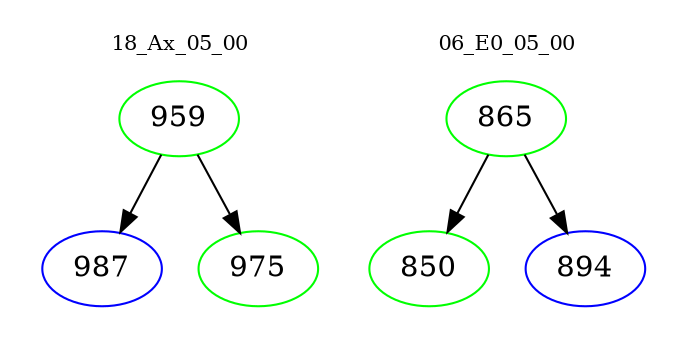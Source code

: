 digraph{
subgraph cluster_0 {
color = white
label = "18_Ax_05_00";
fontsize=10;
T0_959 [label="959", color="green"]
T0_959 -> T0_987 [color="black"]
T0_987 [label="987", color="blue"]
T0_959 -> T0_975 [color="black"]
T0_975 [label="975", color="green"]
}
subgraph cluster_1 {
color = white
label = "06_E0_05_00";
fontsize=10;
T1_865 [label="865", color="green"]
T1_865 -> T1_850 [color="black"]
T1_850 [label="850", color="green"]
T1_865 -> T1_894 [color="black"]
T1_894 [label="894", color="blue"]
}
}
